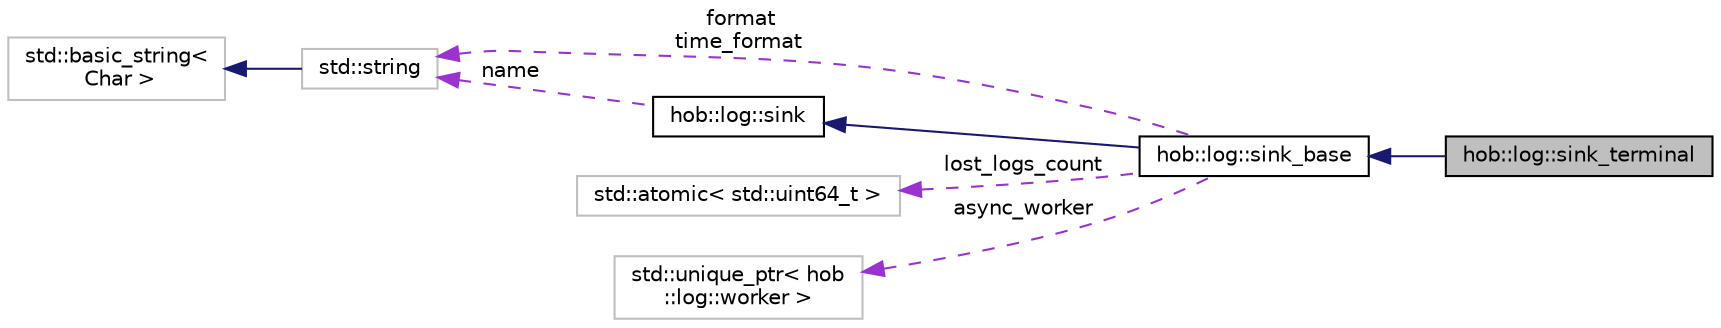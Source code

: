 digraph "hob::log::sink_terminal"
{
 // LATEX_PDF_SIZE
  edge [fontname="Helvetica",fontsize="10",labelfontname="Helvetica",labelfontsize="10"];
  node [fontname="Helvetica",fontsize="10",shape=record];
  rankdir="LR";
  Node1 [label="hob::log::sink_terminal",height=0.2,width=0.4,color="black", fillcolor="grey75", style="filled", fontcolor="black",tooltip="This class provides the unique (only 1 instance is allowed) terminal sink."];
  Node2 -> Node1 [dir="back",color="midnightblue",fontsize="10",style="solid",fontname="Helvetica"];
  Node2 [label="hob::log::sink_base",height=0.2,width=0.4,color="black", fillcolor="white", style="filled",URL="$classhob_1_1log_1_1sink__base.html",tooltip="This class implements the common propierties of the sinks (besides composed sink)."];
  Node3 -> Node2 [dir="back",color="midnightblue",fontsize="10",style="solid",fontname="Helvetica"];
  Node3 [label="hob::log::sink",height=0.2,width=0.4,color="black", fillcolor="white", style="filled",URL="$classhob_1_1log_1_1sink.html",tooltip="Interface that all the sinks shall implement, because it is the way the logger can redirect messages."];
  Node4 -> Node3 [dir="back",color="darkorchid3",fontsize="10",style="dashed",label=" name" ,fontname="Helvetica"];
  Node4 [label="std::string",height=0.2,width=0.4,color="grey75", fillcolor="white", style="filled",tooltip=" "];
  Node5 -> Node4 [dir="back",color="midnightblue",fontsize="10",style="solid",fontname="Helvetica"];
  Node5 [label="std::basic_string\<\l Char \>",height=0.2,width=0.4,color="grey75", fillcolor="white", style="filled",tooltip=" "];
  Node6 -> Node2 [dir="back",color="darkorchid3",fontsize="10",style="dashed",label=" lost_logs_count" ,fontname="Helvetica"];
  Node6 [label="std::atomic\< std::uint64_t \>",height=0.2,width=0.4,color="grey75", fillcolor="white", style="filled",tooltip=" "];
  Node4 -> Node2 [dir="back",color="darkorchid3",fontsize="10",style="dashed",label=" format\ntime_format" ,fontname="Helvetica"];
  Node7 -> Node2 [dir="back",color="darkorchid3",fontsize="10",style="dashed",label=" async_worker" ,fontname="Helvetica"];
  Node7 [label="std::unique_ptr\< hob\l::log::worker \>",height=0.2,width=0.4,color="grey75", fillcolor="white", style="filled",tooltip=" "];
}
